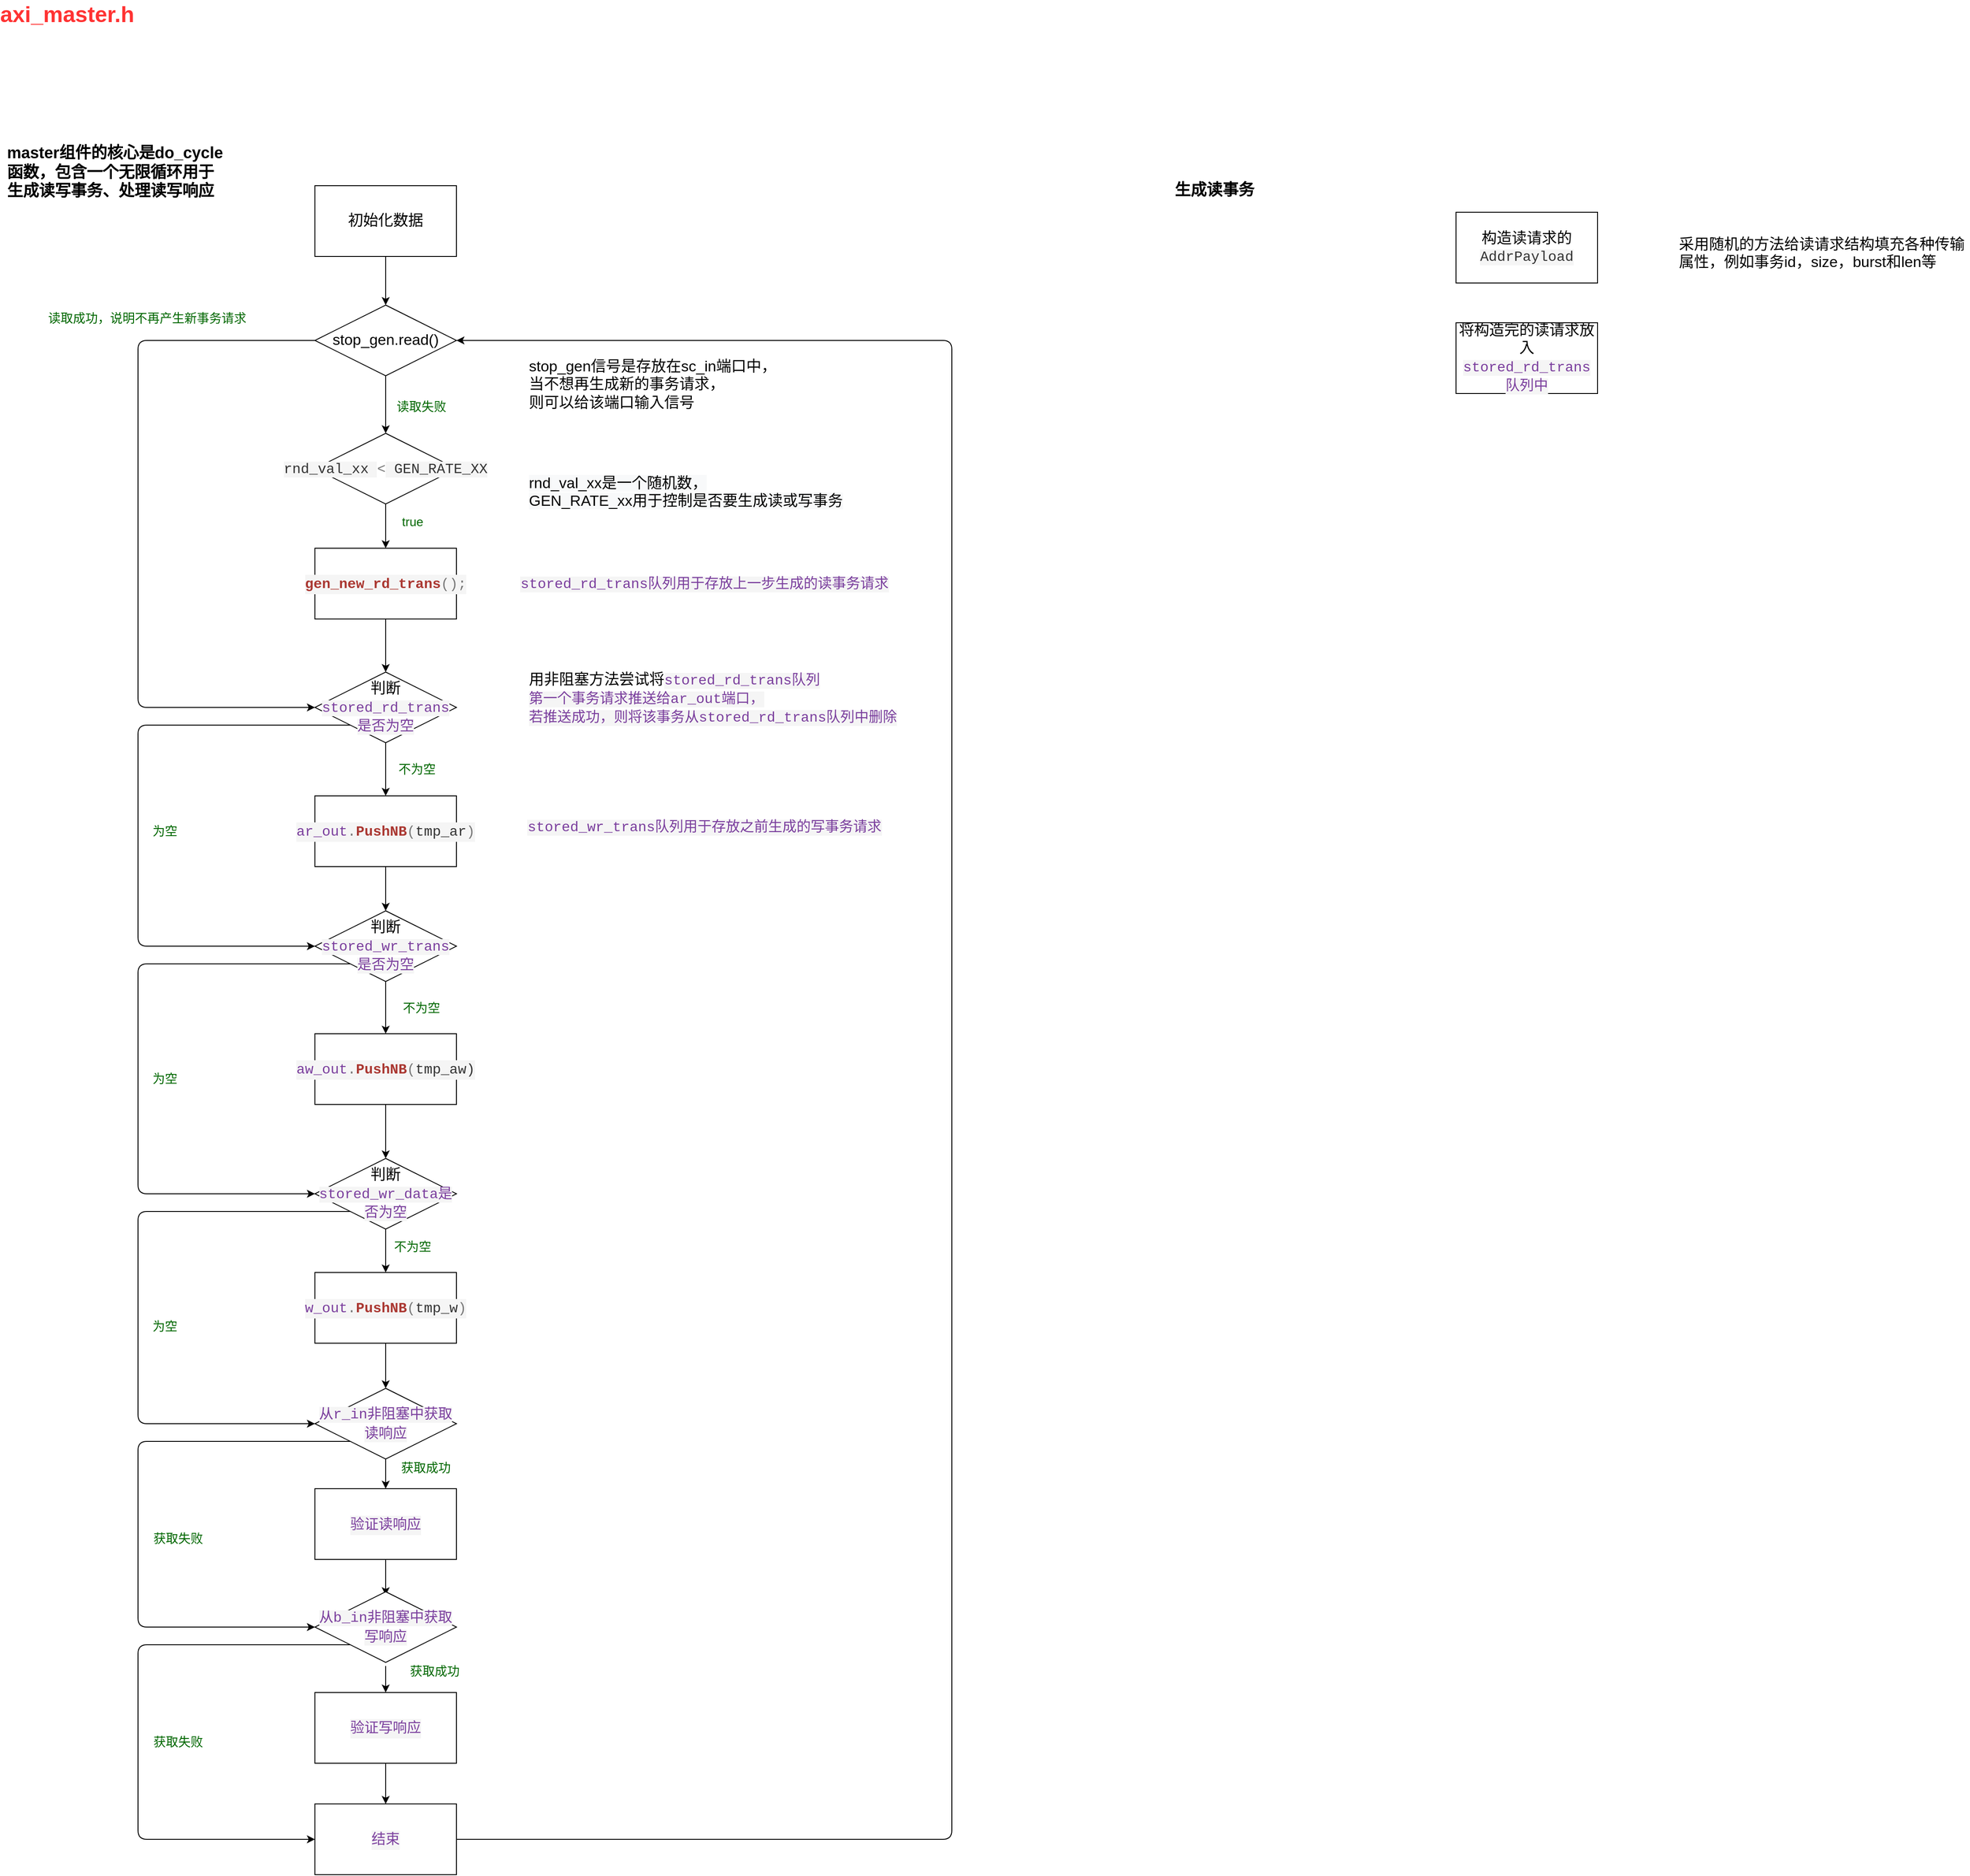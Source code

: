<mxfile>
    <diagram id="Ew2gbE1YBZP5A4Nq3n5q" name="第 1 页">
        <mxGraphModel dx="2215" dy="555" grid="1" gridSize="10" guides="1" tooltips="1" connect="1" arrows="1" fold="1" page="1" pageScale="1" pageWidth="827" pageHeight="1169" math="0" shadow="0">
            <root>
                <mxCell id="0"/>
                <mxCell id="1" parent="0"/>
                <mxCell id="2" value="&lt;font color=&quot;#ff3333&quot; style=&quot;font-size: 25px&quot;&gt;&lt;b&gt;&lt;font style=&quot;font-size: 25px&quot;&gt;axi_master&lt;/font&gt;&lt;font style=&quot;font-size: 25px&quot;&gt;.h&lt;/font&gt;&lt;/b&gt;&lt;/font&gt;" style="text;html=1;strokeColor=none;fillColor=none;align=center;verticalAlign=middle;whiteSpace=wrap;rounded=0;" vertex="1" parent="1">
                    <mxGeometry x="-680" y="90" width="60" height="30" as="geometry"/>
                </mxCell>
                <mxCell id="3" value="&lt;b&gt;&lt;font style=&quot;font-size: 18px&quot;&gt;master组件的核心是do_cycle函数，包含一个无限循环用于生成读写事务、处理读写响应&lt;/font&gt;&lt;/b&gt;" style="text;html=1;strokeColor=none;fillColor=none;align=left;verticalAlign=middle;whiteSpace=wrap;rounded=0;fontSize=17;" vertex="1" parent="1">
                    <mxGeometry x="-720" y="280" width="250" height="10" as="geometry"/>
                </mxCell>
                <mxCell id="4" style="edgeStyle=none;html=1;exitX=0.5;exitY=1;exitDx=0;exitDy=0;entryX=0.5;entryY=0;entryDx=0;entryDy=0;fontSize=14;fontColor=#006600;" edge="1" parent="1" source="5" target="29">
                    <mxGeometry relative="1" as="geometry"/>
                </mxCell>
                <mxCell id="5" value="初始化数据" style="rounded=0;whiteSpace=wrap;html=1;fontSize=17;" vertex="1" parent="1">
                    <mxGeometry x="-370" y="300" width="160" height="80" as="geometry"/>
                </mxCell>
                <mxCell id="6" value="stop_gen信号是存放在sc_in端口中，&lt;br&gt;当不想再生成新的事务请求，&lt;br&gt;则可以给该端口输入信号" style="text;html=1;align=left;verticalAlign=middle;resizable=0;points=[];autosize=1;strokeColor=none;fillColor=none;fontSize=17;" vertex="1" parent="1">
                    <mxGeometry x="-130" y="490" width="300" height="70" as="geometry"/>
                </mxCell>
                <mxCell id="7" style="edgeStyle=none;html=1;exitX=0.5;exitY=1;exitDx=0;exitDy=0;entryX=0.5;entryY=0;entryDx=0;entryDy=0;fontSize=14;fontColor=#006600;" edge="1" parent="1" source="8" target="39">
                    <mxGeometry relative="1" as="geometry"/>
                </mxCell>
                <mxCell id="8" value="&lt;div style=&quot;color: rgb(51 , 51 , 51) ; background-color: rgb(245 , 245 , 245) ; font-family: &amp;#34;consolas&amp;#34; , &amp;#34;courier new&amp;#34; , monospace ; font-size: 16px ; line-height: 22px&quot;&gt;&lt;div style=&quot;font-family: &amp;#34;consolas&amp;#34; , &amp;#34;courier new&amp;#34; , monospace ; line-height: 22px&quot;&gt;&lt;span style=&quot;color: #7a3e9d&quot;&gt;ar_out&lt;/span&gt;&lt;span style=&quot;color: #777777&quot;&gt;.&lt;/span&gt;&lt;span style=&quot;color: #aa3731 ; font-weight: bold&quot;&gt;PushNB&lt;/span&gt;&lt;span style=&quot;color: #777777&quot;&gt;(&lt;/span&gt;tmp_ar&lt;span style=&quot;color: #777777&quot;&gt;)&lt;/span&gt;&lt;/div&gt;&lt;/div&gt;" style="rounded=0;whiteSpace=wrap;html=1;fontSize=17;" vertex="1" parent="1">
                    <mxGeometry x="-370" y="990" width="160" height="80" as="geometry"/>
                </mxCell>
                <mxCell id="9" value="用非阻塞方法尝试将&lt;span style=&quot;color: rgb(122 , 62 , 157) ; font-family: &amp;#34;consolas&amp;#34; , &amp;#34;courier new&amp;#34; , monospace ; font-size: 16px ; background-color: rgb(245 , 245 , 245)&quot;&gt;stored_rd_trans队列&lt;br&gt;第一个事务请求推送给&lt;/span&gt;&lt;span style=&quot;color: rgb(122 , 62 , 157) ; background-color: rgb(245 , 245 , 245) ; font-family: &amp;#34;consolas&amp;#34; , &amp;#34;courier new&amp;#34; , monospace ; font-size: 16px&quot;&gt;ar_out&lt;/span&gt;&lt;span style=&quot;background-color: rgb(245 , 245 , 245) ; color: rgb(122 , 62 , 157) ; font-family: &amp;#34;consolas&amp;#34; , &amp;#34;courier new&amp;#34; , monospace ; font-size: 16px&quot;&gt;端口，&lt;/span&gt;&lt;br&gt;&lt;span style=&quot;color: rgb(122 , 62 , 157) ; font-family: &amp;#34;consolas&amp;#34; , &amp;#34;courier new&amp;#34; , monospace ; font-size: 16px ; background-color: rgb(245 , 245 , 245)&quot;&gt;若推送成功，则将该事务从&lt;/span&gt;&lt;span style=&quot;color: rgb(122 , 62 , 157) ; font-family: &amp;#34;consolas&amp;#34; , &amp;#34;courier new&amp;#34; , monospace ; font-size: 16px ; background-color: rgb(245 , 245 , 245)&quot;&gt;stored_rd_trans队列中删除&lt;/span&gt;" style="text;html=1;align=left;verticalAlign=middle;resizable=0;points=[];autosize=1;strokeColor=none;fillColor=none;fontSize=17;" vertex="1" parent="1">
                    <mxGeometry x="-130" y="845" width="420" height="70" as="geometry"/>
                </mxCell>
                <mxCell id="10" value="&lt;span style=&quot;color: rgb(122 , 62 , 157) ; font-family: &amp;#34;consolas&amp;#34; , &amp;#34;courier new&amp;#34; , monospace ; font-size: 16px ; text-align: left ; background-color: rgb(245 , 245 , 245)&quot;&gt;stored_rd_trans队列用于存放上一步生成的读事务请求&lt;/span&gt;" style="text;html=1;align=center;verticalAlign=middle;resizable=0;points=[];autosize=1;strokeColor=none;fillColor=none;fontSize=17;" vertex="1" parent="1">
                    <mxGeometry x="-140" y="735" width="420" height="30" as="geometry"/>
                </mxCell>
                <mxCell id="11" style="edgeStyle=none;html=1;exitX=0.5;exitY=1;exitDx=0;exitDy=0;fontSize=14;fontColor=#006600;" edge="1" parent="1" source="12" target="42">
                    <mxGeometry relative="1" as="geometry"/>
                </mxCell>
                <mxCell id="12" value="&lt;div style=&quot;color: rgb(51 , 51 , 51) ; background-color: rgb(245 , 245 , 245) ; font-family: &amp;#34;consolas&amp;#34; , &amp;#34;courier new&amp;#34; , monospace ; font-size: 16px ; line-height: 22px&quot;&gt;&lt;div style=&quot;font-family: &amp;#34;consolas&amp;#34; , &amp;#34;courier new&amp;#34; , monospace ; line-height: 22px&quot;&gt;&lt;span style=&quot;color: #7a3e9d&quot;&gt;aw_out&lt;/span&gt;&lt;span style=&quot;color: #777777&quot;&gt;.&lt;/span&gt;&lt;span style=&quot;color: #aa3731 ; font-weight: bold&quot;&gt;PushNB&lt;/span&gt;&lt;span style=&quot;color: #777777&quot;&gt;(&lt;/span&gt;tmp_aw)&lt;/div&gt;&lt;/div&gt;" style="rounded=0;whiteSpace=wrap;html=1;fontSize=17;" vertex="1" parent="1">
                    <mxGeometry x="-370" y="1259" width="160" height="80" as="geometry"/>
                </mxCell>
                <mxCell id="13" value="&lt;span style=&quot;color: rgb(122 , 62 , 157) ; font-family: &amp;#34;consolas&amp;#34; , &amp;#34;courier new&amp;#34; , monospace ; font-size: 16px ; background-color: rgb(245 , 245 , 245)&quot;&gt;stored_wr_trans&lt;/span&gt;&lt;span style=&quot;color: rgb(122 , 62 , 157) ; font-family: &amp;#34;consolas&amp;#34; , &amp;#34;courier new&amp;#34; , monospace ; font-size: 16px ; text-align: left ; background-color: rgb(245 , 245 , 245)&quot;&gt;队列用于存放之前生成的写事务请求&lt;/span&gt;" style="text;html=1;align=center;verticalAlign=middle;resizable=0;points=[];autosize=1;strokeColor=none;fillColor=none;fontSize=17;" vertex="1" parent="1">
                    <mxGeometry x="-130" y="1010" width="400" height="30" as="geometry"/>
                </mxCell>
                <mxCell id="14" style="edgeStyle=none;html=1;exitX=0.5;exitY=1;exitDx=0;exitDy=0;entryX=0.5;entryY=0;entryDx=0;entryDy=0;fontSize=14;fontColor=#006600;" edge="1" parent="1" source="15">
                    <mxGeometry relative="1" as="geometry">
                        <mxPoint x="-290" y="1660" as="targetPoint"/>
                    </mxGeometry>
                </mxCell>
                <mxCell id="15" value="&lt;div style=&quot;color: rgb(51 , 51 , 51) ; background-color: rgb(245 , 245 , 245) ; font-family: &amp;#34;consolas&amp;#34; , &amp;#34;courier new&amp;#34; , monospace ; font-size: 16px ; line-height: 22px&quot;&gt;&lt;div style=&quot;font-family: &amp;#34;consolas&amp;#34; , &amp;#34;courier new&amp;#34; , monospace ; line-height: 22px&quot;&gt;&lt;div style=&quot;font-family: &amp;#34;consolas&amp;#34; , &amp;#34;courier new&amp;#34; , monospace ; line-height: 22px&quot;&gt;&lt;span style=&quot;color: #7a3e9d&quot;&gt;w_out&lt;/span&gt;&lt;span style=&quot;color: #777777&quot;&gt;.&lt;/span&gt;&lt;span style=&quot;color: #aa3731 ; font-weight: bold&quot;&gt;PushNB&lt;/span&gt;&lt;span style=&quot;color: #777777&quot;&gt;(&lt;/span&gt;tmp_w&lt;span style=&quot;color: #777777&quot;&gt;)&lt;/span&gt;&lt;/div&gt;&lt;/div&gt;&lt;/div&gt;" style="rounded=0;whiteSpace=wrap;html=1;fontSize=17;" vertex="1" parent="1">
                    <mxGeometry x="-370" y="1529" width="160" height="80" as="geometry"/>
                </mxCell>
                <mxCell id="16" style="edgeStyle=none;html=1;exitX=0.5;exitY=1;exitDx=0;exitDy=0;entryX=0.5;entryY=0;entryDx=0;entryDy=0;fontSize=14;fontColor=#006600;" edge="1" parent="1" target="18">
                    <mxGeometry relative="1" as="geometry">
                        <mxPoint x="-290" y="1740" as="sourcePoint"/>
                    </mxGeometry>
                </mxCell>
                <mxCell id="17" style="edgeStyle=none;html=1;exitX=0.5;exitY=1;exitDx=0;exitDy=0;entryX=0.5;entryY=0;entryDx=0;entryDy=0;fontSize=14;fontColor=#006600;" edge="1" parent="1" source="18">
                    <mxGeometry relative="1" as="geometry">
                        <mxPoint x="-290" y="1894" as="targetPoint"/>
                    </mxGeometry>
                </mxCell>
                <mxCell id="18" value="&lt;div style=&quot;background-color: rgb(245 , 245 , 245) ; font-family: &amp;#34;consolas&amp;#34; , &amp;#34;courier new&amp;#34; , monospace ; font-size: 16px ; line-height: 22px&quot;&gt;&lt;div style=&quot;font-family: &amp;#34;consolas&amp;#34; , &amp;#34;courier new&amp;#34; , monospace ; line-height: 22px&quot;&gt;&lt;div style=&quot;font-family: &amp;#34;consolas&amp;#34; , &amp;#34;courier new&amp;#34; , monospace ; line-height: 22px&quot;&gt;&lt;font color=&quot;#7a3e9d&quot;&gt;验证读响应&lt;/font&gt;&lt;/div&gt;&lt;/div&gt;&lt;/div&gt;" style="rounded=0;whiteSpace=wrap;html=1;fontSize=17;" vertex="1" parent="1">
                    <mxGeometry x="-370" y="1773.5" width="160" height="80" as="geometry"/>
                </mxCell>
                <mxCell id="19" style="edgeStyle=none;html=1;exitX=0.5;exitY=1;exitDx=0;exitDy=0;entryX=0.5;entryY=0;entryDx=0;entryDy=0;fontSize=14;fontColor=#006600;" edge="1" parent="1" target="21">
                    <mxGeometry relative="1" as="geometry">
                        <mxPoint x="-290" y="1974" as="sourcePoint"/>
                    </mxGeometry>
                </mxCell>
                <mxCell id="20" style="edgeStyle=none;html=1;exitX=0.5;exitY=1;exitDx=0;exitDy=0;entryX=0.5;entryY=0;entryDx=0;entryDy=0;fontSize=14;fontColor=#006600;" edge="1" parent="1" source="21" target="23">
                    <mxGeometry relative="1" as="geometry"/>
                </mxCell>
                <mxCell id="21" value="&lt;div style=&quot;background-color: rgb(245 , 245 , 245) ; font-family: &amp;#34;consolas&amp;#34; , &amp;#34;courier new&amp;#34; , monospace ; font-size: 16px ; line-height: 22px&quot;&gt;&lt;div style=&quot;font-family: &amp;#34;consolas&amp;#34; , &amp;#34;courier new&amp;#34; , monospace ; line-height: 22px&quot;&gt;&lt;div style=&quot;font-family: &amp;#34;consolas&amp;#34; , &amp;#34;courier new&amp;#34; , monospace ; line-height: 22px&quot;&gt;&lt;font color=&quot;#7a3e9d&quot;&gt;验证写响应&lt;/font&gt;&lt;/div&gt;&lt;/div&gt;&lt;/div&gt;" style="rounded=0;whiteSpace=wrap;html=1;fontSize=17;" vertex="1" parent="1">
                    <mxGeometry x="-370" y="2004" width="160" height="80" as="geometry"/>
                </mxCell>
                <mxCell id="22" style="edgeStyle=none;html=1;exitX=1;exitY=0.5;exitDx=0;exitDy=0;entryX=1;entryY=0.5;entryDx=0;entryDy=0;fontSize=14;fontColor=#006600;" edge="1" parent="1" source="23" target="29">
                    <mxGeometry relative="1" as="geometry">
                        <Array as="points">
                            <mxPoint x="350" y="2170"/>
                            <mxPoint x="350" y="475"/>
                        </Array>
                    </mxGeometry>
                </mxCell>
                <mxCell id="23" value="&lt;div style=&quot;background-color: rgb(245 , 245 , 245) ; font-family: &amp;#34;consolas&amp;#34; , &amp;#34;courier new&amp;#34; , monospace ; font-size: 16px ; line-height: 22px&quot;&gt;&lt;div style=&quot;font-family: &amp;#34;consolas&amp;#34; , &amp;#34;courier new&amp;#34; , monospace ; line-height: 22px&quot;&gt;&lt;div style=&quot;font-family: &amp;#34;consolas&amp;#34; , &amp;#34;courier new&amp;#34; , monospace ; line-height: 22px&quot;&gt;&lt;font color=&quot;#7a3e9d&quot;&gt;结束&lt;/font&gt;&lt;/div&gt;&lt;/div&gt;&lt;/div&gt;" style="rounded=0;whiteSpace=wrap;html=1;fontSize=17;" vertex="1" parent="1">
                    <mxGeometry x="-370" y="2130" width="160" height="80" as="geometry"/>
                </mxCell>
                <mxCell id="24" value="&lt;span style=&quot;color: rgb(0 , 0 , 0) ; font-family: &amp;#34;helvetica&amp;#34; ; font-size: 17px ; font-style: normal ; font-weight: 400 ; letter-spacing: normal ; text-align: center ; text-indent: 0px ; text-transform: none ; word-spacing: 0px ; background-color: rgb(248 , 249 , 250) ; display: inline ; float: none&quot;&gt;rnd_val_xx是一个随机数，&lt;br&gt;GEN_RATE_xx用于控制是否要生成读或写事务&lt;/span&gt;" style="text;whiteSpace=wrap;html=1;fontSize=17;" vertex="1" parent="1">
                    <mxGeometry x="-130" y="620" width="360" height="40" as="geometry"/>
                </mxCell>
                <mxCell id="25" style="edgeStyle=none;html=1;exitX=0.5;exitY=1;exitDx=0;exitDy=0;entryX=0.5;entryY=0;entryDx=0;entryDy=0;fontSize=14;fontColor=#006600;" edge="1" parent="1" source="26" target="36">
                    <mxGeometry relative="1" as="geometry"/>
                </mxCell>
                <mxCell id="26" value="&lt;div style=&quot;color: rgb(51 , 51 , 51) ; background-color: rgb(245 , 245 , 245) ; font-family: &amp;#34;consolas&amp;#34; , &amp;#34;courier new&amp;#34; , monospace ; font-size: 16px ; line-height: 22px&quot;&gt;&lt;div style=&quot;font-family: &amp;#34;consolas&amp;#34; , &amp;#34;courier new&amp;#34; , monospace ; line-height: 22px&quot;&gt;&lt;span style=&quot;color: #aa3731 ; font-weight: bold&quot;&gt;gen_new_rd_trans&lt;/span&gt;&lt;span style=&quot;color: #777777&quot;&gt;();&lt;/span&gt;&lt;/div&gt;&lt;/div&gt;" style="rounded=0;whiteSpace=wrap;html=1;fontSize=17;" vertex="1" parent="1">
                    <mxGeometry x="-370" y="710" width="160" height="80" as="geometry"/>
                </mxCell>
                <mxCell id="27" style="edgeStyle=none;html=1;exitX=0.5;exitY=1;exitDx=0;exitDy=0;entryX=0.5;entryY=0;entryDx=0;entryDy=0;fontSize=17;" edge="1" parent="1" source="29" target="31">
                    <mxGeometry relative="1" as="geometry"/>
                </mxCell>
                <mxCell id="28" style="edgeStyle=none;html=1;exitX=0;exitY=0.5;exitDx=0;exitDy=0;entryX=0;entryY=0.5;entryDx=0;entryDy=0;fontSize=14;fontColor=#006600;" edge="1" parent="1" source="29" target="36">
                    <mxGeometry relative="1" as="geometry">
                        <Array as="points">
                            <mxPoint x="-570" y="475"/>
                            <mxPoint x="-570" y="890"/>
                        </Array>
                    </mxGeometry>
                </mxCell>
                <mxCell id="29" value="&lt;span&gt;stop_gen.read()&lt;/span&gt;" style="rhombus;whiteSpace=wrap;html=1;fontSize=17;" vertex="1" parent="1">
                    <mxGeometry x="-370" y="435" width="160" height="80" as="geometry"/>
                </mxCell>
                <mxCell id="30" style="edgeStyle=none;html=1;exitX=0.5;exitY=1;exitDx=0;exitDy=0;entryX=0.5;entryY=0;entryDx=0;entryDy=0;fontSize=14;fontColor=#006600;" edge="1" parent="1" source="31" target="26">
                    <mxGeometry relative="1" as="geometry"/>
                </mxCell>
                <mxCell id="31" value="&lt;span style=&quot;color: rgb(51 , 51 , 51) ; font-family: &amp;#34;consolas&amp;#34; , &amp;#34;courier new&amp;#34; , monospace ; font-size: 16px ; background-color: rgb(245 , 245 , 245)&quot;&gt;rnd_val_xx&amp;nbsp;&lt;/span&gt;&lt;span style=&quot;font-family: &amp;#34;consolas&amp;#34; , &amp;#34;courier new&amp;#34; , monospace ; font-size: 16px ; color: rgb(119 , 119 , 119)&quot;&gt;&amp;lt;&lt;/span&gt;&lt;span style=&quot;color: rgb(51 , 51 , 51) ; font-family: &amp;#34;consolas&amp;#34; , &amp;#34;courier new&amp;#34; , monospace ; font-size: 16px ; background-color: rgb(245 , 245 , 245)&quot;&gt;&amp;nbsp;GEN_RATE_XX&lt;/span&gt;" style="rhombus;whiteSpace=wrap;html=1;fontSize=17;" vertex="1" parent="1">
                    <mxGeometry x="-370" y="580" width="160" height="80" as="geometry"/>
                </mxCell>
                <mxCell id="32" value="&lt;font style=&quot;font-size: 14px&quot; color=&quot;#006600&quot;&gt;读取失败&lt;/font&gt;" style="text;html=1;align=center;verticalAlign=middle;resizable=0;points=[];autosize=1;strokeColor=none;fillColor=none;fontSize=17;" vertex="1" parent="1">
                    <mxGeometry x="-285" y="535" width="70" height="30" as="geometry"/>
                </mxCell>
                <mxCell id="33" value="true" style="text;html=1;align=center;verticalAlign=middle;resizable=0;points=[];autosize=1;strokeColor=none;fillColor=none;fontSize=14;fontColor=#006600;" vertex="1" parent="1">
                    <mxGeometry x="-280" y="670" width="40" height="20" as="geometry"/>
                </mxCell>
                <mxCell id="34" style="edgeStyle=none;html=1;exitX=0.5;exitY=1;exitDx=0;exitDy=0;fontSize=14;fontColor=#006600;" edge="1" parent="1" source="36" target="8">
                    <mxGeometry relative="1" as="geometry"/>
                </mxCell>
                <mxCell id="35" style="edgeStyle=none;html=1;exitX=0;exitY=1;exitDx=0;exitDy=0;entryX=0;entryY=0.5;entryDx=0;entryDy=0;fontSize=14;fontColor=#006600;" edge="1" parent="1" source="36" target="39">
                    <mxGeometry relative="1" as="geometry">
                        <Array as="points">
                            <mxPoint x="-570" y="910"/>
                            <mxPoint x="-570" y="1160"/>
                        </Array>
                    </mxGeometry>
                </mxCell>
                <mxCell id="36" value="判断&lt;span style=&quot;color: rgb(122 , 62 , 157) ; background-color: rgb(245 , 245 , 245) ; font-family: &amp;#34;consolas&amp;#34; , &amp;#34;courier new&amp;#34; , monospace ; font-size: 16px&quot;&gt;stored_rd_trans是否为空&lt;/span&gt;" style="rhombus;whiteSpace=wrap;html=1;fontSize=17;" vertex="1" parent="1">
                    <mxGeometry x="-370" y="850" width="160" height="80" as="geometry"/>
                </mxCell>
                <mxCell id="37" style="edgeStyle=none;html=1;exitX=0.5;exitY=1;exitDx=0;exitDy=0;fontSize=14;fontColor=#006600;" edge="1" parent="1" source="39" target="12">
                    <mxGeometry relative="1" as="geometry"/>
                </mxCell>
                <mxCell id="38" style="edgeStyle=none;html=1;exitX=0;exitY=1;exitDx=0;exitDy=0;entryX=0;entryY=0.5;entryDx=0;entryDy=0;fontSize=14;fontColor=#006600;" edge="1" parent="1" source="39" target="42">
                    <mxGeometry relative="1" as="geometry">
                        <Array as="points">
                            <mxPoint x="-570" y="1180"/>
                            <mxPoint x="-570" y="1440"/>
                        </Array>
                    </mxGeometry>
                </mxCell>
                <mxCell id="39" value="判断&lt;span style=&quot;color: rgb(122 , 62 , 157) ; background-color: rgb(245 , 245 , 245) ; font-family: &amp;#34;consolas&amp;#34; , &amp;#34;courier new&amp;#34; , monospace ; font-size: 16px&quot;&gt;stored_wr_trans&lt;/span&gt;&lt;span style=&quot;background-color: rgb(245 , 245 , 245) ; color: rgb(122 , 62 , 157) ; font-family: &amp;#34;consolas&amp;#34; , &amp;#34;courier new&amp;#34; , monospace ; font-size: 16px&quot;&gt;是否为空&lt;/span&gt;" style="rhombus;whiteSpace=wrap;html=1;fontSize=17;" vertex="1" parent="1">
                    <mxGeometry x="-370" y="1120" width="160" height="80" as="geometry"/>
                </mxCell>
                <mxCell id="40" style="edgeStyle=none;html=1;exitX=0.5;exitY=1;exitDx=0;exitDy=0;entryX=0.5;entryY=0;entryDx=0;entryDy=0;fontSize=14;fontColor=#006600;" edge="1" parent="1" source="42" target="15">
                    <mxGeometry relative="1" as="geometry"/>
                </mxCell>
                <mxCell id="41" style="edgeStyle=none;html=1;exitX=0;exitY=1;exitDx=0;exitDy=0;entryX=0;entryY=0.5;entryDx=0;entryDy=0;fontSize=14;fontColor=#006600;" edge="1" parent="1" source="42" target="47">
                    <mxGeometry relative="1" as="geometry">
                        <Array as="points">
                            <mxPoint x="-570" y="1460"/>
                            <mxPoint x="-570" y="1700"/>
                        </Array>
                    </mxGeometry>
                </mxCell>
                <mxCell id="42" value="判断&lt;span style=&quot;color: rgb(122 , 62 , 157) ; background-color: rgb(245 , 245 , 245) ; font-family: &amp;#34;consolas&amp;#34; , &amp;#34;courier new&amp;#34; , monospace ; font-size: 16px&quot;&gt;stored_wr_data&lt;/span&gt;&lt;span style=&quot;background-color: rgb(245 , 245 , 245) ; color: rgb(122 , 62 , 157) ; font-family: &amp;#34;consolas&amp;#34; , &amp;#34;courier new&amp;#34; , monospace ; font-size: 16px&quot;&gt;是否为空&lt;/span&gt;" style="rhombus;whiteSpace=wrap;html=1;fontSize=17;" vertex="1" parent="1">
                    <mxGeometry x="-370" y="1400" width="160" height="80" as="geometry"/>
                </mxCell>
                <mxCell id="43" value="不为空" style="text;html=1;align=center;verticalAlign=middle;resizable=0;points=[];autosize=1;strokeColor=none;fillColor=none;fontSize=14;fontColor=#006600;" vertex="1" parent="1">
                    <mxGeometry x="-285" y="950" width="60" height="20" as="geometry"/>
                </mxCell>
                <mxCell id="44" value="不为空" style="text;html=1;align=center;verticalAlign=middle;resizable=0;points=[];autosize=1;strokeColor=none;fillColor=none;fontSize=14;fontColor=#006600;" vertex="1" parent="1">
                    <mxGeometry x="-280" y="1220" width="60" height="20" as="geometry"/>
                </mxCell>
                <mxCell id="45" value="不为空" style="text;html=1;align=center;verticalAlign=middle;resizable=0;points=[];autosize=1;strokeColor=none;fillColor=none;fontSize=14;fontColor=#006600;" vertex="1" parent="1">
                    <mxGeometry x="-290" y="1490" width="60" height="20" as="geometry"/>
                </mxCell>
                <mxCell id="46" style="edgeStyle=none;html=1;exitX=0;exitY=1;exitDx=0;exitDy=0;entryX=0;entryY=0.5;entryDx=0;entryDy=0;fontSize=14;fontColor=#006600;" edge="1" parent="1" source="47" target="49">
                    <mxGeometry relative="1" as="geometry">
                        <Array as="points">
                            <mxPoint x="-570" y="1720"/>
                            <mxPoint x="-570" y="1930"/>
                        </Array>
                    </mxGeometry>
                </mxCell>
                <mxCell id="47" value="&lt;span style=&quot;color: rgb(122 , 62 , 157) ; font-family: &amp;#34;consolas&amp;#34; , &amp;#34;courier new&amp;#34; , monospace ; font-size: 16px ; background-color: rgb(245 , 245 , 245)&quot;&gt;从r_in非阻塞中获取读响应&lt;/span&gt;" style="rhombus;whiteSpace=wrap;html=1;fontSize=17;" vertex="1" parent="1">
                    <mxGeometry x="-370" y="1660" width="160" height="80" as="geometry"/>
                </mxCell>
                <mxCell id="48" style="edgeStyle=none;html=1;exitX=0;exitY=1;exitDx=0;exitDy=0;entryX=0;entryY=0.5;entryDx=0;entryDy=0;fontSize=14;fontColor=#006600;" edge="1" parent="1" source="49" target="23">
                    <mxGeometry relative="1" as="geometry">
                        <Array as="points">
                            <mxPoint x="-570" y="1950"/>
                            <mxPoint x="-570" y="2170"/>
                        </Array>
                    </mxGeometry>
                </mxCell>
                <mxCell id="49" value="&lt;span style=&quot;color: rgb(122 , 62 , 157) ; font-family: &amp;#34;consolas&amp;#34; , &amp;#34;courier new&amp;#34; , monospace ; font-size: 16px ; background-color: rgb(245 , 245 , 245)&quot;&gt;从b_in非阻塞中获取写响应&lt;/span&gt;" style="rhombus;whiteSpace=wrap;html=1;fontSize=17;" vertex="1" parent="1">
                    <mxGeometry x="-370" y="1890" width="160" height="80" as="geometry"/>
                </mxCell>
                <mxCell id="50" value="获取成功" style="text;html=1;align=center;verticalAlign=middle;resizable=0;points=[];autosize=1;strokeColor=none;fillColor=none;fontSize=14;fontColor=#006600;" vertex="1" parent="1">
                    <mxGeometry x="-280" y="1740" width="70" height="20" as="geometry"/>
                </mxCell>
                <mxCell id="51" value="获取成功" style="text;html=1;align=center;verticalAlign=middle;resizable=0;points=[];autosize=1;strokeColor=none;fillColor=none;fontSize=14;fontColor=#006600;" vertex="1" parent="1">
                    <mxGeometry x="-270" y="1970" width="70" height="20" as="geometry"/>
                </mxCell>
                <mxCell id="52" value="&lt;font style=&quot;font-size: 14px&quot; color=&quot;#006600&quot;&gt;读取成功，说明不再产生新事务请求&lt;/font&gt;" style="text;html=1;align=center;verticalAlign=middle;resizable=0;points=[];autosize=1;strokeColor=none;fillColor=none;fontSize=17;" vertex="1" parent="1">
                    <mxGeometry x="-680" y="435" width="240" height="30" as="geometry"/>
                </mxCell>
                <mxCell id="53" value="为空" style="text;html=1;align=center;verticalAlign=middle;resizable=0;points=[];autosize=1;strokeColor=none;fillColor=none;fontSize=14;fontColor=#006600;" vertex="1" parent="1">
                    <mxGeometry x="-560" y="1020" width="40" height="20" as="geometry"/>
                </mxCell>
                <mxCell id="54" value="为空" style="text;html=1;align=center;verticalAlign=middle;resizable=0;points=[];autosize=1;strokeColor=none;fillColor=none;fontSize=14;fontColor=#006600;" vertex="1" parent="1">
                    <mxGeometry x="-560" y="1300" width="40" height="20" as="geometry"/>
                </mxCell>
                <mxCell id="55" value="为空" style="text;html=1;align=center;verticalAlign=middle;resizable=0;points=[];autosize=1;strokeColor=none;fillColor=none;fontSize=14;fontColor=#006600;" vertex="1" parent="1">
                    <mxGeometry x="-560" y="1580" width="40" height="20" as="geometry"/>
                </mxCell>
                <mxCell id="56" value="获取失败" style="text;html=1;align=center;verticalAlign=middle;resizable=0;points=[];autosize=1;strokeColor=none;fillColor=none;fontSize=14;fontColor=#006600;" vertex="1" parent="1">
                    <mxGeometry x="-560" y="1820" width="70" height="20" as="geometry"/>
                </mxCell>
                <mxCell id="57" value="获取失败" style="text;html=1;align=center;verticalAlign=middle;resizable=0;points=[];autosize=1;strokeColor=none;fillColor=none;fontSize=14;fontColor=#006600;" vertex="1" parent="1">
                    <mxGeometry x="-560" y="2050" width="70" height="20" as="geometry"/>
                </mxCell>
                <mxCell id="58" value="&lt;b&gt;&lt;font style=&quot;font-size: 18px&quot;&gt;生成读事务&lt;/font&gt;&lt;/b&gt;" style="text;html=1;strokeColor=none;fillColor=none;align=left;verticalAlign=middle;whiteSpace=wrap;rounded=0;fontSize=17;" vertex="1" parent="1">
                    <mxGeometry x="600" y="300" width="250" height="10" as="geometry"/>
                </mxCell>
                <mxCell id="59" value="构造读请求的&lt;span style=&quot;background-color: rgb(245 , 245 , 245) ; color: rgb(51 , 51 , 51) ; font-family: &amp;#34;consolas&amp;#34; , &amp;#34;courier new&amp;#34; , monospace ; font-size: 16px&quot;&gt;AddrPayload&lt;/span&gt;" style="rounded=0;whiteSpace=wrap;html=1;fontSize=17;" vertex="1" parent="1">
                    <mxGeometry x="920" y="330" width="160" height="80" as="geometry"/>
                </mxCell>
                <mxCell id="60" value="&lt;div&gt;&lt;font face=&quot;helvetica&quot;&gt;采用随机的方法给读请求结构填充各种传输属性，例如事务id，size，burst和len等&lt;/font&gt;&lt;/div&gt;" style="text;whiteSpace=wrap;html=1;fontSize=17;align=left;" vertex="1" parent="1">
                    <mxGeometry x="1170" y="350" width="330" height="40" as="geometry"/>
                </mxCell>
                <mxCell id="61" value="将构造完的读请求放入&lt;span style=&quot;color: rgb(122 , 62 , 157) ; background-color: rgb(245 , 245 , 245) ; font-family: &amp;#34;consolas&amp;#34; , &amp;#34;courier new&amp;#34; , monospace ; font-size: 16px&quot;&gt;stored_rd_trans队列中&lt;/span&gt;&lt;span style=&quot;color: rgba(0 , 0 , 0 , 0) ; font-family: monospace ; font-size: 0px&quot;&gt;%3CmxGraphModel%3E%3Croot%3E%3CmxCell%20id%3D%220%22%2F%3E%3CmxCell%20id%3D%221%22%20parent%3D%220%22%2F%3E%3CmxCell%20id%3D%222%22%20value%3D%22%E6%9E%84%E9%80%A0%E8%AF%BB%E8%AF%B7%E6%B1%82%E7%9A%84%26lt%3Bspan%20style%3D%26quot%3Bbackground-color%3A%20rgb(245%20%2C%20245%20%2C%20245)%20%3B%20color%3A%20rgb(51%20%2C%2051%20%2C%2051)%20%3B%20font-family%3A%20%26amp%3B%2334%3Bconsolas%26amp%3B%2334%3B%20%2C%20%26amp%3B%2334%3Bcourier%20new%26amp%3B%2334%3B%20%2C%20monospace%20%3B%20font-size%3A%2016px%26quot%3B%26gt%3BAddrPayload%26lt%3B%2Fspan%26gt%3B%22%20style%3D%22rounded%3D0%3BwhiteSpace%3Dwrap%3Bhtml%3D1%3BfontSize%3D17%3B%22%20vertex%3D%221%22%20parent%3D%221%22%3E%3CmxGeometry%20x%3D%22920%22%20y%3D%22330%22%20width%3D%22160%22%20height%3D%2280%22%20as%3D%22geometry%22%2F%3E%3C%2FmxCell%3E%3C%2Froot%3E%3C%2FmxGraphModel%3E&lt;/span&gt;" style="rounded=0;whiteSpace=wrap;html=1;fontSize=17;" vertex="1" parent="1">
                    <mxGeometry x="920" y="455" width="160" height="80" as="geometry"/>
                </mxCell>
            </root>
        </mxGraphModel>
    </diagram>
</mxfile>